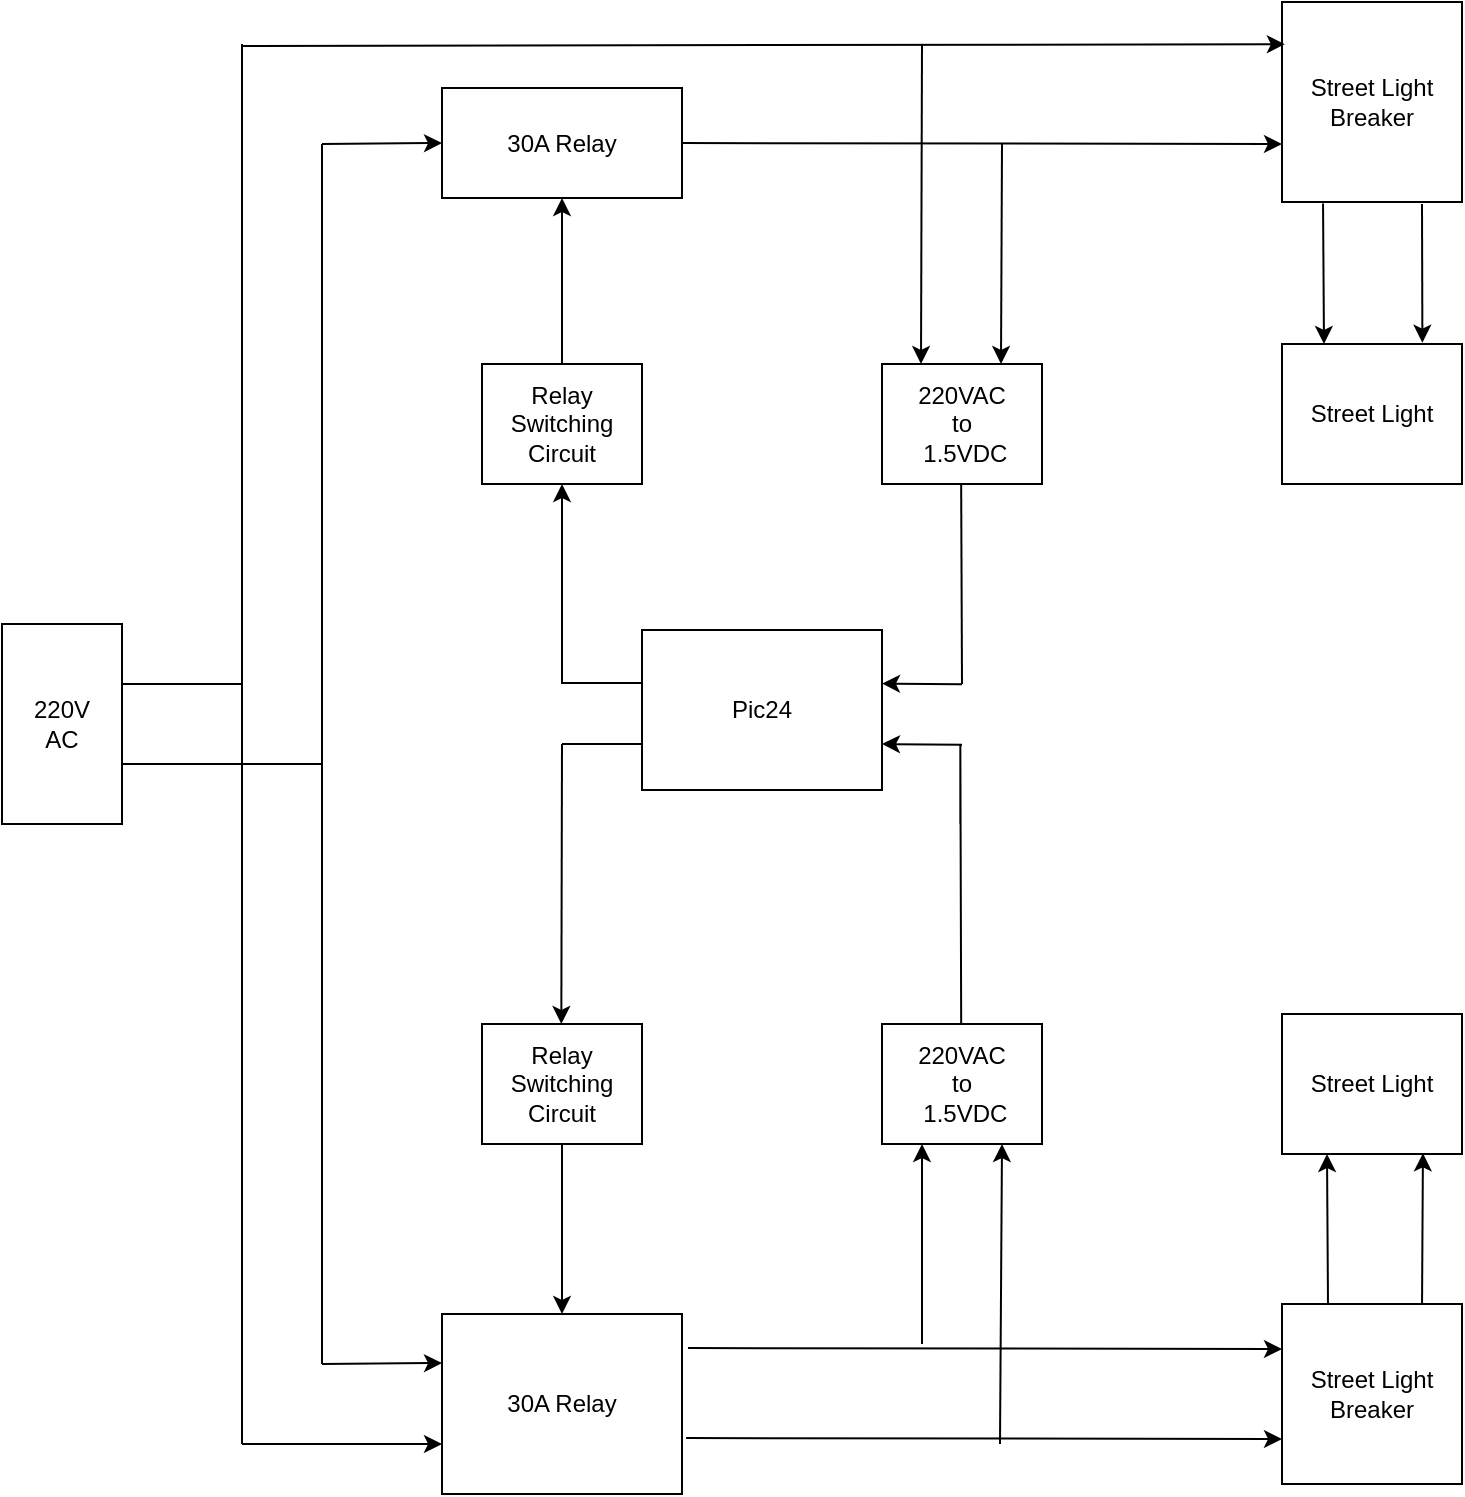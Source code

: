 <mxfile version="15.8.6" type="device"><diagram id="kgpKYQtTHZ0yAKxKKP6v" name="Page-1"><mxGraphModel dx="942" dy="582" grid="1" gridSize="10" guides="1" tooltips="1" connect="1" arrows="1" fold="1" page="1" pageScale="1" pageWidth="850" pageHeight="1100" math="0" shadow="0"><root><mxCell id="0"/><mxCell id="1" parent="0"/><mxCell id="559wAzYaGTi_ToNOGn83-1" value="220V&lt;br&gt;AC" style="rounded=0;whiteSpace=wrap;html=1;" parent="1" vertex="1"><mxGeometry x="40" y="330" width="60" height="100" as="geometry"/></mxCell><mxCell id="559wAzYaGTi_ToNOGn83-2" value="30A Relay" style="rounded=0;whiteSpace=wrap;html=1;" parent="1" vertex="1"><mxGeometry x="260" y="62" width="120" height="55" as="geometry"/></mxCell><mxCell id="559wAzYaGTi_ToNOGn83-3" value="Street Light" style="rounded=0;whiteSpace=wrap;html=1;" parent="1" vertex="1"><mxGeometry x="680" y="190" width="90" height="70" as="geometry"/></mxCell><mxCell id="559wAzYaGTi_ToNOGn83-4" value="&lt;span&gt;Street Light Breaker&lt;/span&gt;" style="rounded=0;whiteSpace=wrap;html=1;" parent="1" vertex="1"><mxGeometry x="680" y="19" width="90" height="100" as="geometry"/></mxCell><mxCell id="559wAzYaGTi_ToNOGn83-5" value="220VAC &lt;br&gt;to&lt;br&gt;&amp;nbsp;1.5VDC" style="rounded=0;whiteSpace=wrap;html=1;" parent="1" vertex="1"><mxGeometry x="480" y="200" width="80" height="60" as="geometry"/></mxCell><mxCell id="559wAzYaGTi_ToNOGn83-6" value="Relay Switching Circuit" style="rounded=0;whiteSpace=wrap;html=1;" parent="1" vertex="1"><mxGeometry x="280" y="200" width="80" height="60" as="geometry"/></mxCell><mxCell id="559wAzYaGTi_ToNOGn83-8" value="" style="endArrow=classic;html=1;rounded=0;entryX=0;entryY=0.5;entryDx=0;entryDy=0;" parent="1" target="559wAzYaGTi_ToNOGn83-2" edge="1"><mxGeometry width="50" height="50" relative="1" as="geometry"><mxPoint x="200" y="90" as="sourcePoint"/><mxPoint x="260" y="110" as="targetPoint"/></mxGeometry></mxCell><mxCell id="559wAzYaGTi_ToNOGn83-9" value="" style="endArrow=classic;html=1;rounded=0;entryX=0.016;entryY=0.211;entryDx=0;entryDy=0;entryPerimeter=0;" parent="1" target="559wAzYaGTi_ToNOGn83-4" edge="1"><mxGeometry width="50" height="50" relative="1" as="geometry"><mxPoint x="160" y="41" as="sourcePoint"/><mxPoint x="676.04" y="41" as="targetPoint"/></mxGeometry></mxCell><mxCell id="559wAzYaGTi_ToNOGn83-10" value="" style="endArrow=classic;html=1;rounded=0;exitX=1;exitY=0.5;exitDx=0;exitDy=0;" parent="1" source="559wAzYaGTi_ToNOGn83-2" edge="1"><mxGeometry width="50" height="50" relative="1" as="geometry"><mxPoint x="425" y="106.25" as="sourcePoint"/><mxPoint x="680" y="90" as="targetPoint"/></mxGeometry></mxCell><mxCell id="559wAzYaGTi_ToNOGn83-11" value="" style="endArrow=classic;html=1;rounded=0;" parent="1" edge="1"><mxGeometry width="50" height="50" relative="1" as="geometry"><mxPoint x="540" y="90" as="sourcePoint"/><mxPoint x="539.5" y="200" as="targetPoint"/></mxGeometry></mxCell><mxCell id="559wAzYaGTi_ToNOGn83-12" value="" style="endArrow=classic;html=1;rounded=0;" parent="1" edge="1"><mxGeometry width="50" height="50" relative="1" as="geometry"><mxPoint x="500" y="40" as="sourcePoint"/><mxPoint x="499.5" y="200" as="targetPoint"/></mxGeometry></mxCell><mxCell id="559wAzYaGTi_ToNOGn83-13" value="" style="endArrow=classic;html=1;rounded=0;entryX=0.78;entryY=-0.009;entryDx=0;entryDy=0;entryPerimeter=0;" parent="1" target="559wAzYaGTi_ToNOGn83-3" edge="1"><mxGeometry width="50" height="50" relative="1" as="geometry"><mxPoint x="750" y="120" as="sourcePoint"/><mxPoint x="751" y="190" as="targetPoint"/></mxGeometry></mxCell><mxCell id="559wAzYaGTi_ToNOGn83-14" value="" style="endArrow=classic;html=1;rounded=0;exitX=0.228;exitY=1.007;exitDx=0;exitDy=0;exitPerimeter=0;" parent="1" source="559wAzYaGTi_ToNOGn83-4" edge="1"><mxGeometry width="50" height="50" relative="1" as="geometry"><mxPoint x="702.5" y="119" as="sourcePoint"/><mxPoint x="701" y="190" as="targetPoint"/></mxGeometry></mxCell><mxCell id="559wAzYaGTi_ToNOGn83-16" value="" style="endArrow=classic;html=1;rounded=0;entryX=0.5;entryY=1;entryDx=0;entryDy=0;" parent="1" edge="1" target="559wAzYaGTi_ToNOGn83-2"><mxGeometry width="50" height="50" relative="1" as="geometry"><mxPoint x="320" y="200" as="sourcePoint"/><mxPoint x="319.83" y="135" as="targetPoint"/></mxGeometry></mxCell><mxCell id="559wAzYaGTi_ToNOGn83-19" value="Pic24" style="rounded=0;whiteSpace=wrap;html=1;" parent="1" vertex="1"><mxGeometry x="360" y="333" width="120" height="80" as="geometry"/></mxCell><mxCell id="559wAzYaGTi_ToNOGn83-21" value="" style="endArrow=none;html=1;rounded=0;" parent="1" edge="1"><mxGeometry width="50" height="50" relative="1" as="geometry"><mxPoint x="320" y="359.5" as="sourcePoint"/><mxPoint x="360" y="359.5" as="targetPoint"/></mxGeometry></mxCell><mxCell id="559wAzYaGTi_ToNOGn83-22" value="" style="endArrow=classic;html=1;rounded=0;entryX=0.5;entryY=1;entryDx=0;entryDy=0;" parent="1" target="559wAzYaGTi_ToNOGn83-6" edge="1"><mxGeometry width="50" height="50" relative="1" as="geometry"><mxPoint x="320" y="360" as="sourcePoint"/><mxPoint x="319.58" y="310" as="targetPoint"/></mxGeometry></mxCell><mxCell id="559wAzYaGTi_ToNOGn83-23" value="" style="endArrow=classic;html=1;rounded=0;" parent="1" edge="1"><mxGeometry width="50" height="50" relative="1" as="geometry"><mxPoint x="520" y="360.18" as="sourcePoint"/><mxPoint x="480" y="359.76" as="targetPoint"/></mxGeometry></mxCell><mxCell id="559wAzYaGTi_ToNOGn83-24" value="" style="endArrow=none;html=1;rounded=0;" parent="1" edge="1"><mxGeometry width="50" height="50" relative="1" as="geometry"><mxPoint x="519.58" y="260" as="sourcePoint"/><mxPoint x="520" y="360" as="targetPoint"/></mxGeometry></mxCell><mxCell id="559wAzYaGTi_ToNOGn83-26" value="30A Relay" style="rounded=0;whiteSpace=wrap;html=1;" parent="1" vertex="1"><mxGeometry x="260" y="675" width="120" height="90" as="geometry"/></mxCell><mxCell id="559wAzYaGTi_ToNOGn83-27" value="Street Light" style="rounded=0;whiteSpace=wrap;html=1;" parent="1" vertex="1"><mxGeometry x="680" y="525" width="90" height="70" as="geometry"/></mxCell><mxCell id="559wAzYaGTi_ToNOGn83-28" value="&lt;span&gt;Street Light Breaker&lt;/span&gt;" style="rounded=0;whiteSpace=wrap;html=1;" parent="1" vertex="1"><mxGeometry x="680" y="670" width="90" height="90" as="geometry"/></mxCell><mxCell id="559wAzYaGTi_ToNOGn83-29" value="220VAC &lt;br&gt;to&lt;br&gt;&amp;nbsp;1.5VDC" style="rounded=0;whiteSpace=wrap;html=1;" parent="1" vertex="1"><mxGeometry x="480" y="530" width="80" height="60" as="geometry"/></mxCell><mxCell id="559wAzYaGTi_ToNOGn83-30" value="Relay Switching Circuit" style="rounded=0;whiteSpace=wrap;html=1;" parent="1" vertex="1"><mxGeometry x="280" y="530" width="80" height="60" as="geometry"/></mxCell><mxCell id="559wAzYaGTi_ToNOGn83-31" value="" style="endArrow=classic;html=1;rounded=0;entryX=0;entryY=0.25;entryDx=0;entryDy=0;" parent="1" edge="1"><mxGeometry width="50" height="50" relative="1" as="geometry"><mxPoint x="200" y="700" as="sourcePoint"/><mxPoint x="260" y="699.5" as="targetPoint"/></mxGeometry></mxCell><mxCell id="559wAzYaGTi_ToNOGn83-32" value="" style="endArrow=classic;html=1;rounded=0;entryX=0;entryY=0.25;entryDx=0;entryDy=0;" parent="1" edge="1"><mxGeometry width="50" height="50" relative="1" as="geometry"><mxPoint x="160" y="740" as="sourcePoint"/><mxPoint x="260.0" y="740" as="targetPoint"/></mxGeometry></mxCell><mxCell id="559wAzYaGTi_ToNOGn83-33" value="" style="endArrow=classic;html=1;rounded=0;entryX=0;entryY=0.25;entryDx=0;entryDy=0;exitX=1.025;exitY=0.189;exitDx=0;exitDy=0;exitPerimeter=0;" parent="1" source="559wAzYaGTi_ToNOGn83-26" target="559wAzYaGTi_ToNOGn83-28" edge="1"><mxGeometry width="50" height="50" relative="1" as="geometry"><mxPoint x="425" y="693.75" as="sourcePoint"/><mxPoint x="545" y="693.25" as="targetPoint"/></mxGeometry></mxCell><mxCell id="559wAzYaGTi_ToNOGn83-34" value="" style="endArrow=classic;html=1;rounded=0;entryX=0;entryY=0.75;entryDx=0;entryDy=0;exitX=1.017;exitY=0.689;exitDx=0;exitDy=0;exitPerimeter=0;" parent="1" source="559wAzYaGTi_ToNOGn83-26" target="559wAzYaGTi_ToNOGn83-28" edge="1"><mxGeometry width="50" height="50" relative="1" as="geometry"><mxPoint x="425" y="736.25" as="sourcePoint"/><mxPoint x="545" y="735.75" as="targetPoint"/></mxGeometry></mxCell><mxCell id="559wAzYaGTi_ToNOGn83-35" value="" style="endArrow=classic;html=1;rounded=0;entryX=0.75;entryY=1;entryDx=0;entryDy=0;" parent="1" target="559wAzYaGTi_ToNOGn83-29" edge="1"><mxGeometry width="50" height="50" relative="1" as="geometry"><mxPoint x="539.0" y="740" as="sourcePoint"/><mxPoint x="539.5" y="830" as="targetPoint"/></mxGeometry></mxCell><mxCell id="559wAzYaGTi_ToNOGn83-36" value="" style="endArrow=classic;html=1;rounded=0;entryX=0.25;entryY=1;entryDx=0;entryDy=0;" parent="1" target="559wAzYaGTi_ToNOGn83-29" edge="1"><mxGeometry width="50" height="50" relative="1" as="geometry"><mxPoint x="500.0" y="690" as="sourcePoint"/><mxPoint x="499.5" y="830" as="targetPoint"/></mxGeometry></mxCell><mxCell id="559wAzYaGTi_ToNOGn83-37" value="" style="endArrow=classic;html=1;rounded=0;exitX=0.778;exitY=0;exitDx=0;exitDy=0;exitPerimeter=0;entryX=0.783;entryY=0.995;entryDx=0;entryDy=0;entryPerimeter=0;" parent="1" source="559wAzYaGTi_ToNOGn83-28" target="559wAzYaGTi_ToNOGn83-27" edge="1"><mxGeometry width="50" height="50" relative="1" as="geometry"><mxPoint x="750" y="660" as="sourcePoint"/><mxPoint x="750" y="600" as="targetPoint"/></mxGeometry></mxCell><mxCell id="559wAzYaGTi_ToNOGn83-38" value="" style="endArrow=classic;html=1;rounded=0;entryX=0.25;entryY=1;entryDx=0;entryDy=0;" parent="1" target="559wAzYaGTi_ToNOGn83-27" edge="1"><mxGeometry width="50" height="50" relative="1" as="geometry"><mxPoint x="703" y="670" as="sourcePoint"/><mxPoint x="701" y="820" as="targetPoint"/></mxGeometry></mxCell><mxCell id="559wAzYaGTi_ToNOGn83-39" value="" style="endArrow=classic;html=1;rounded=0;" parent="1" edge="1"><mxGeometry width="50" height="50" relative="1" as="geometry"><mxPoint x="320" y="390" as="sourcePoint"/><mxPoint x="319.66" y="530" as="targetPoint"/></mxGeometry></mxCell><mxCell id="559wAzYaGTi_ToNOGn83-40" value="" style="endArrow=classic;html=1;rounded=0;entryX=0.5;entryY=0;entryDx=0;entryDy=0;exitX=0.5;exitY=1;exitDx=0;exitDy=0;" parent="1" source="559wAzYaGTi_ToNOGn83-30" target="559wAzYaGTi_ToNOGn83-26" edge="1"><mxGeometry width="50" height="50" relative="1" as="geometry"><mxPoint x="380" y="590" as="sourcePoint"/><mxPoint x="319.58" y="940" as="targetPoint"/></mxGeometry></mxCell><mxCell id="559wAzYaGTi_ToNOGn83-41" value="" style="endArrow=none;html=1;rounded=0;" parent="1" edge="1"><mxGeometry width="50" height="50" relative="1" as="geometry"><mxPoint x="519.17" y="430" as="sourcePoint"/><mxPoint x="519.59" y="530" as="targetPoint"/><Array as="points"><mxPoint x="519.17" y="390"/></Array></mxGeometry></mxCell><mxCell id="559wAzYaGTi_ToNOGn83-42" value="" style="endArrow=none;html=1;rounded=0;" parent="1" edge="1"><mxGeometry width="50" height="50" relative="1" as="geometry"><mxPoint x="320" y="390" as="sourcePoint"/><mxPoint x="360" y="390" as="targetPoint"/></mxGeometry></mxCell><mxCell id="559wAzYaGTi_ToNOGn83-43" value="" style="endArrow=classic;html=1;rounded=0;" parent="1" edge="1"><mxGeometry width="50" height="50" relative="1" as="geometry"><mxPoint x="520" y="390.42" as="sourcePoint"/><mxPoint x="480" y="390.0" as="targetPoint"/></mxGeometry></mxCell><mxCell id="559wAzYaGTi_ToNOGn83-44" value="" style="endArrow=none;html=1;rounded=0;" parent="1" edge="1"><mxGeometry width="50" height="50" relative="1" as="geometry"><mxPoint x="160.0" y="110" as="sourcePoint"/><mxPoint x="160" y="740" as="targetPoint"/><Array as="points"><mxPoint x="160" y="40"/></Array></mxGeometry></mxCell><mxCell id="559wAzYaGTi_ToNOGn83-45" value="" style="endArrow=none;html=1;rounded=0;" parent="1" edge="1"><mxGeometry width="50" height="50" relative="1" as="geometry"><mxPoint x="200" y="150.0" as="sourcePoint"/><mxPoint x="200" y="700" as="targetPoint"/><Array as="points"><mxPoint x="200" y="90"/></Array></mxGeometry></mxCell><mxCell id="559wAzYaGTi_ToNOGn83-46" value="" style="endArrow=none;html=1;rounded=0;" parent="1" edge="1"><mxGeometry width="50" height="50" relative="1" as="geometry"><mxPoint x="100" y="360" as="sourcePoint"/><mxPoint x="160" y="360" as="targetPoint"/></mxGeometry></mxCell><mxCell id="559wAzYaGTi_ToNOGn83-47" value="" style="endArrow=none;html=1;rounded=0;" parent="1" edge="1"><mxGeometry width="50" height="50" relative="1" as="geometry"><mxPoint x="100" y="400" as="sourcePoint"/><mxPoint x="200" y="400" as="targetPoint"/></mxGeometry></mxCell></root></mxGraphModel></diagram></mxfile>